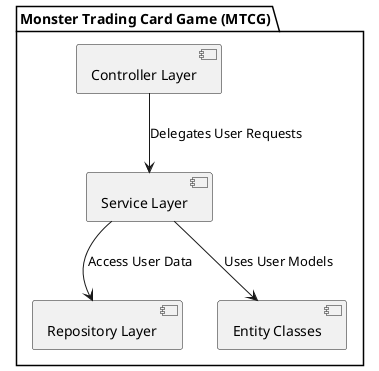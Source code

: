 @startuml
skinparam style strictuml

package "Monster Trading Card Game (MTCG)" {
    [Controller Layer]
    [Service Layer]
    [Repository Layer]
    [Entity Classes]

    [Controller Layer] --> [Service Layer] : Delegates User Requests
    [Service Layer] --> [Repository Layer] : Access User Data
    [Service Layer] --> [Entity Classes] : Uses User Models
}

@enduml
